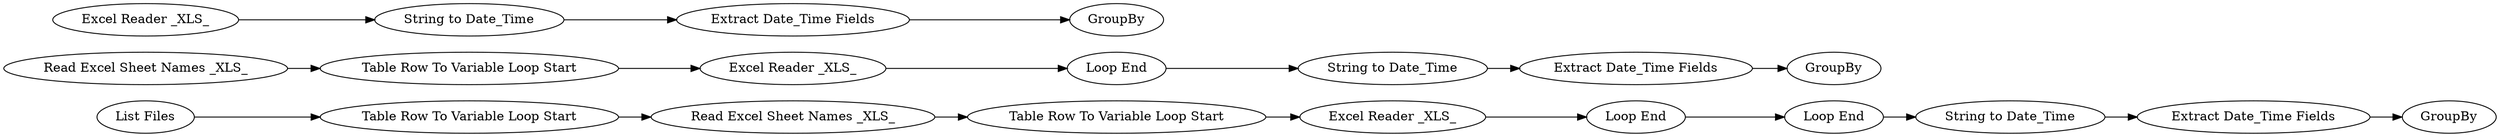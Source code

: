 digraph {
	"2273202991977144712_22" [label="Table Row To Variable Loop Start"]
	"2273202991977144712_15" [label="Table Row To Variable Loop Start"]
	"2273202991977144712_25" [label="Excel Reader _XLS_"]
	"2273202991977144712_20" [label="Loop End"]
	"2273202991977144712_16" [label="Extract Date_Time Fields"]
	"2273202991977144712_17" [label="String to Date_Time"]
	"2273202991977144712_6" [label="String to Date_Time"]
	"2273202991977144712_10" [label="Loop End"]
	"2273202991977144712_24" [label="Excel Reader _XLS_"]
	"2273202991977144712_21" [label="List Files"]
	"2273202991977144712_14" [label=GroupBy]
	"2273202991977144712_26" [label="Excel Reader _XLS_"]
	"2273202991977144712_7" [label="Extract Date_Time Fields"]
	"2273202991977144712_19" [label="Read Excel Sheet Names _XLS_"]
	"2273202991977144712_12" [label="Extract Date_Time Fields"]
	"2273202991977144712_13" [label=GroupBy]
	"2273202991977144712_11" [label="String to Date_Time"]
	"2273202991977144712_23" [label="Loop End"]
	"2273202991977144712_5" [label=GroupBy]
	"2273202991977144712_9" [label="Table Row To Variable Loop Start"]
	"2273202991977144712_4" [label="Read Excel Sheet Names _XLS_"]
	"2273202991977144712_15" -> "2273202991977144712_26"
	"2273202991977144712_21" -> "2273202991977144712_22"
	"2273202991977144712_10" -> "2273202991977144712_11"
	"2273202991977144712_19" -> "2273202991977144712_15"
	"2273202991977144712_16" -> "2273202991977144712_14"
	"2273202991977144712_11" -> "2273202991977144712_12"
	"2273202991977144712_6" -> "2273202991977144712_7"
	"2273202991977144712_9" -> "2273202991977144712_25"
	"2273202991977144712_26" -> "2273202991977144712_20"
	"2273202991977144712_12" -> "2273202991977144712_13"
	"2273202991977144712_4" -> "2273202991977144712_9"
	"2273202991977144712_17" -> "2273202991977144712_16"
	"2273202991977144712_23" -> "2273202991977144712_17"
	"2273202991977144712_24" -> "2273202991977144712_6"
	"2273202991977144712_22" -> "2273202991977144712_19"
	"2273202991977144712_25" -> "2273202991977144712_10"
	"2273202991977144712_20" -> "2273202991977144712_23"
	"2273202991977144712_7" -> "2273202991977144712_5"
	rankdir=LR
}
